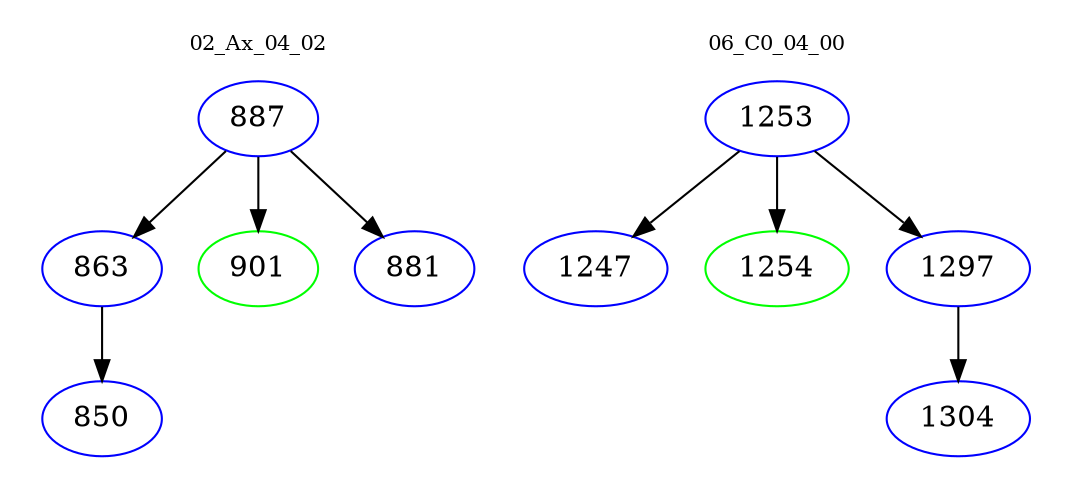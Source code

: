 digraph{
subgraph cluster_0 {
color = white
label = "02_Ax_04_02";
fontsize=10;
T0_887 [label="887", color="blue"]
T0_887 -> T0_863 [color="black"]
T0_863 [label="863", color="blue"]
T0_863 -> T0_850 [color="black"]
T0_850 [label="850", color="blue"]
T0_887 -> T0_901 [color="black"]
T0_901 [label="901", color="green"]
T0_887 -> T0_881 [color="black"]
T0_881 [label="881", color="blue"]
}
subgraph cluster_1 {
color = white
label = "06_C0_04_00";
fontsize=10;
T1_1253 [label="1253", color="blue"]
T1_1253 -> T1_1247 [color="black"]
T1_1247 [label="1247", color="blue"]
T1_1253 -> T1_1254 [color="black"]
T1_1254 [label="1254", color="green"]
T1_1253 -> T1_1297 [color="black"]
T1_1297 [label="1297", color="blue"]
T1_1297 -> T1_1304 [color="black"]
T1_1304 [label="1304", color="blue"]
}
}
